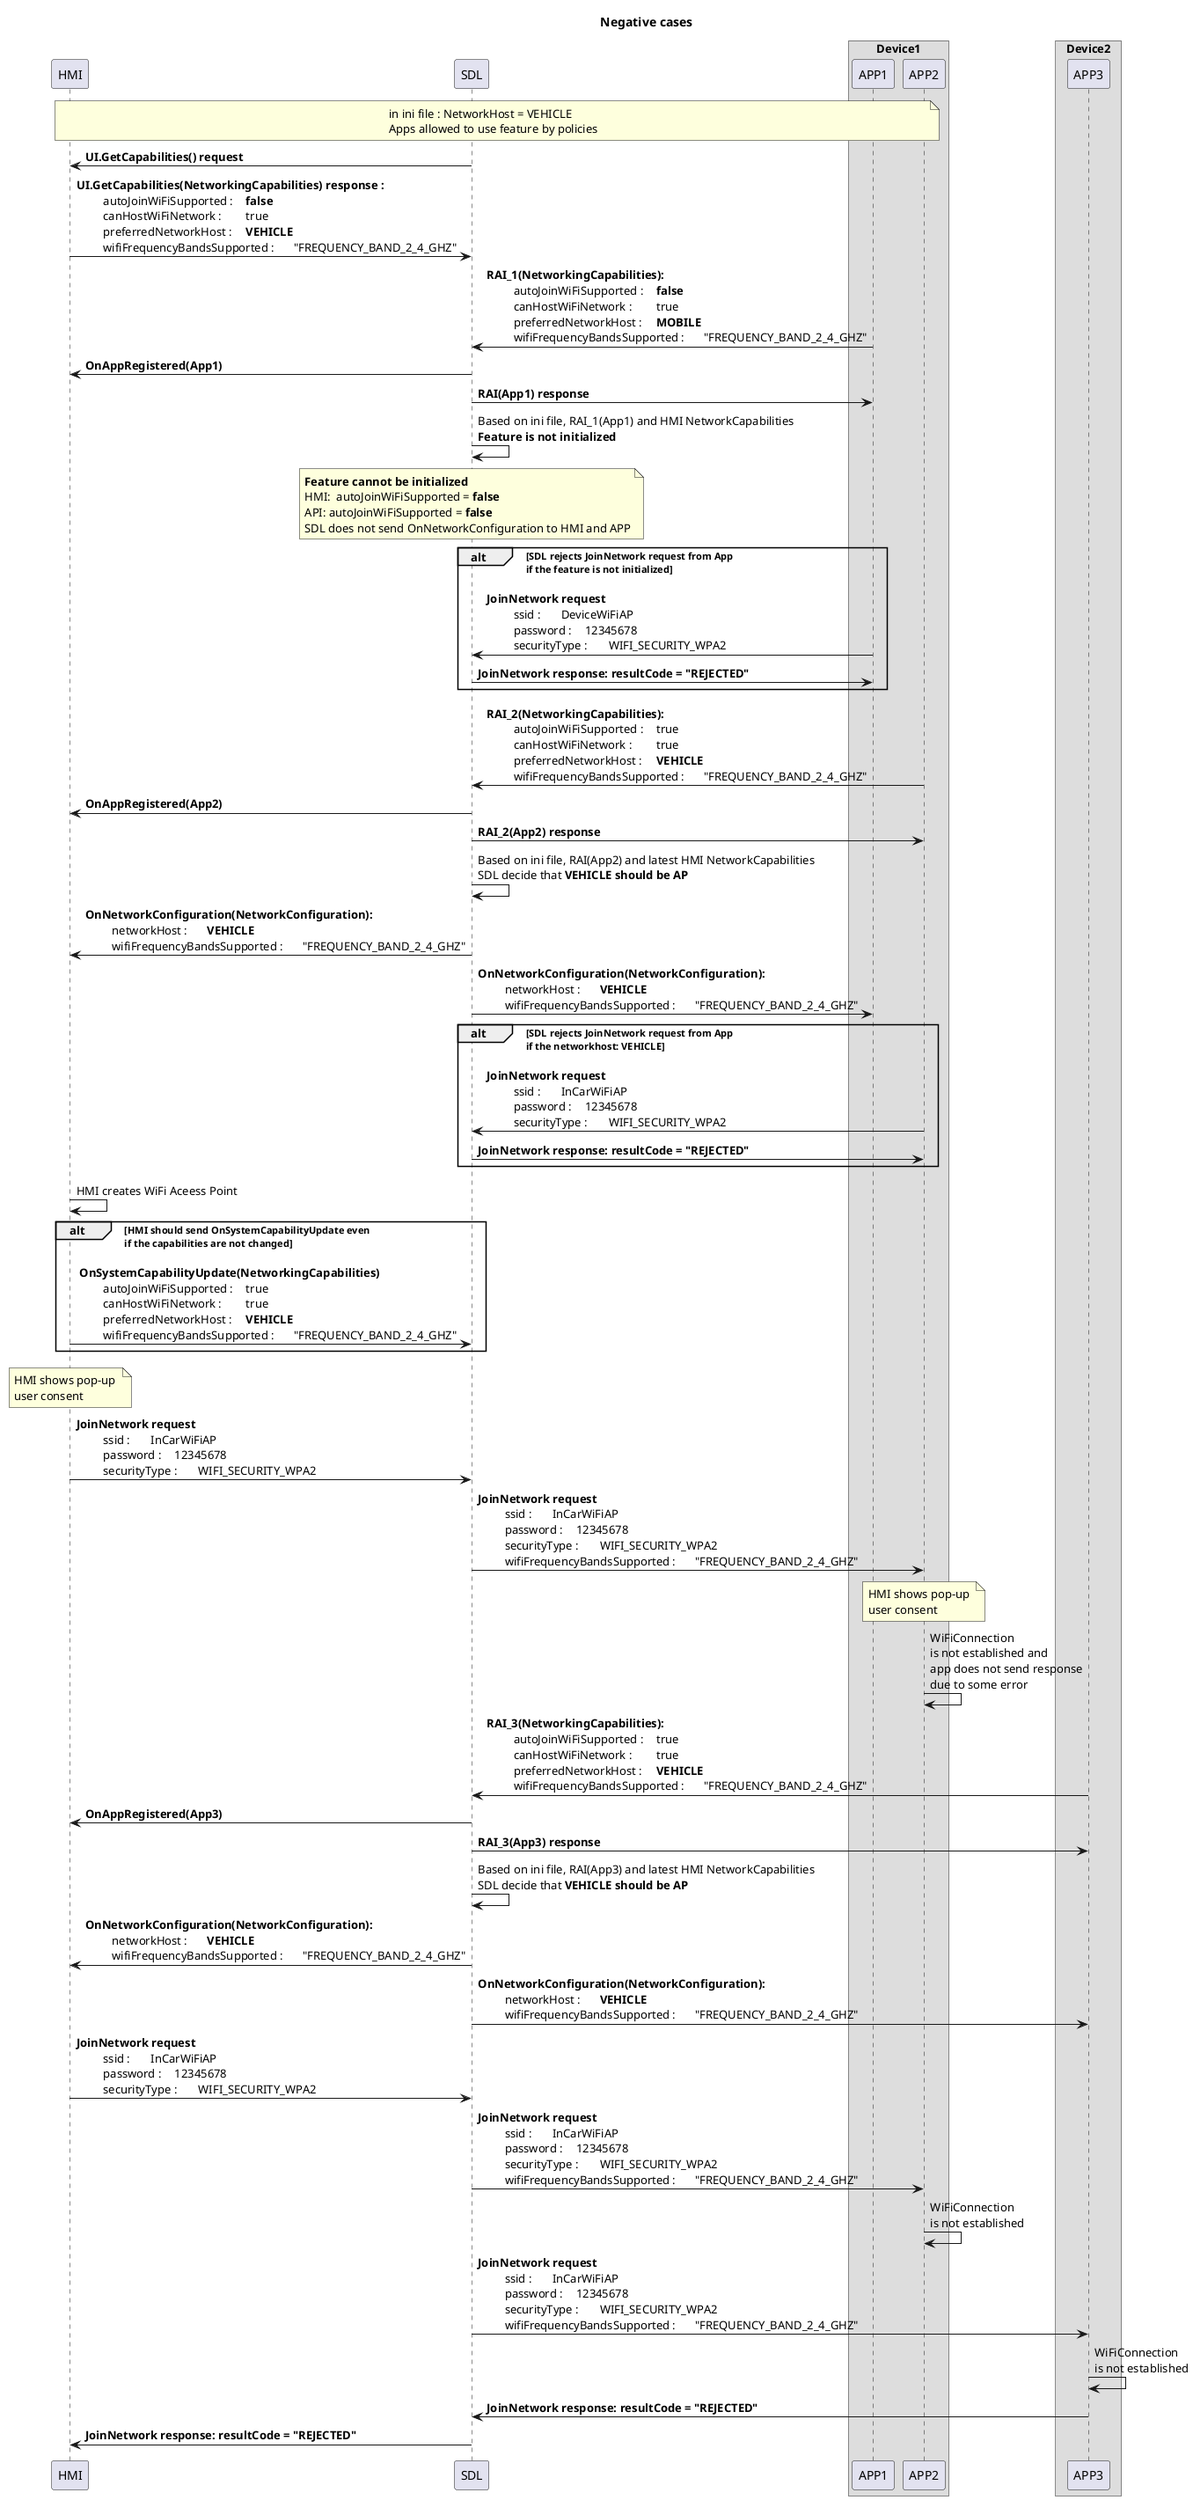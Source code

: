 @startuml
!pragma teoz true

title Negative cases 

participant HMI
participant SDL
box "Device1"
participant APP1
participant APP2
end box
box "Device2"
participant APP3
end box

note over HMI, APP2: in ini file : NetworkHost = VEHICLE \n\
Apps allowed to use feature by policies

SDL -> HMI : <b>UI.GetCapabilities() request
HMI -> SDL : <b>UI.GetCapabilities(NetworkingCapabilities) response : \n\
\t autoJoinWiFiSupported : \t **false** \n\
\t canHostWiFiNetwork : \t true \n\
\t preferredNetworkHost : \t **VEHICLE** \n\
\t wifiFrequencyBandsSupported : \t "FREQUENCY_BAND_2_4_GHZ" 

APP1 -> SDL : <b>RAI_1(NetworkingCapabilities): \n\
\t autoJoinWiFiSupported : \t **false** \n\
\t canHostWiFiNetwork : \t true \n\
\t preferredNetworkHost : \t **MOBILE** \n\
\t wifiFrequencyBandsSupported : \t "FREQUENCY_BAND_2_4_GHZ" 

SDL -> HMI : <b>OnAppRegistered(App1) 
SDL -> APP1 : <b>RAI(App1) response 


SDL -> SDL : Based on ini file, RAI_1(App1) and HMI NetworkCapabilities\n\
**Feature is not initialized ** 

note over SDL: **Feature cannot be initialized**  \n\
HMI:  autoJoinWiFiSupported = **false**  \n\
API: autoJoinWiFiSupported = **false** \n\
SDL does not send OnNetworkConfiguration to HMI and APP

alt SDL rejects JoinNetwork request from App \n\
if the feature is not initialized

APP1 -> SDL: <b>JoinNetwork request\n\
\t ssid : \t DeviceWiFiAP \n\
\t password : \t 12345678 \n\
\t securityType : \t WIFI_SECURITY_WPA2 

SDL -> APP1 : <b>JoinNetwork response: resultCode = "REJECTED"

end 

APP2 -> SDL : <b>RAI_2(NetworkingCapabilities): \n\
\t autoJoinWiFiSupported : \t true \n\
\t canHostWiFiNetwork : \t true \n\
\t preferredNetworkHost : \t **VEHICLE** \n\
\t wifiFrequencyBandsSupported : \t "FREQUENCY_BAND_2_4_GHZ" 

SDL -> HMI : <b>OnAppRegistered(App2) 
SDL -> APP2 : <b>RAI_2(App2) response 

SDL -> SDL : Based on ini file, RAI(App2) and latest HMI NetworkCapabilities\n\
SDL decide that **VEHICLE should be AP** 

SDL -> HMI:  <b>OnNetworkConfiguration(NetworkConfiguration): \n\
\t networkHost : \t **VEHICLE** \n\
\t wifiFrequencyBandsSupported : \t "FREQUENCY_BAND_2_4_GHZ" 

SDL -> APP1:  <b>OnNetworkConfiguration(NetworkConfiguration): \n\
\t networkHost : \t **VEHICLE** \n\
\t wifiFrequencyBandsSupported : \t "FREQUENCY_BAND_2_4_GHZ" 

alt SDL rejects JoinNetwork request from App \n\
if the networkhost: VEHICLE 


APP2 -> SDL: <b>JoinNetwork request\n\
\t ssid : \t InCarWiFiAP \n\
\t password : \t 12345678 \n\
\t securityType : \t WIFI_SECURITY_WPA2 

SDL -> APP2 : <b>JoinNetwork response: resultCode = "REJECTED"

end

HMI -> HMI : HMI creates WiFi Aceess Point

alt HMI should send OnSystemCapabilityUpdate even \n\
if the capabilities are not changed 
HMI -> SDL : <b> OnSystemCapabilityUpdate(NetworkingCapabilities) \n\
\t autoJoinWiFiSupported : \t true \n\
\t canHostWiFiNetwork : \t true \n\
\t preferredNetworkHost : \t **VEHICLE** \n\
\t wifiFrequencyBandsSupported : \t "FREQUENCY_BAND_2_4_GHZ" 
end

note over HMI: HMI shows pop-up \n\
user consent 

HMI -> SDL: <b>JoinNetwork request\n\
\t ssid : \t InCarWiFiAP \n\
\t password : \t 12345678 \n\
\t securityType : \t WIFI_SECURITY_WPA2 

SDL -> APP2: <b>JoinNetwork request\n\
\t ssid : \t InCarWiFiAP \n\
\t password : \t 12345678 \n\
\t securityType : \t WIFI_SECURITY_WPA2 \n\
\t wifiFrequencyBandsSupported : \t "FREQUENCY_BAND_2_4_GHZ" 

note over APP2: HMI shows pop-up \n\
user consent 

APP2 -> APP2 : WiFiConnection \n\
is not established and \n\
app does not send response\n\
due to some error


APP3 -> SDL : <b>RAI_3(NetworkingCapabilities): \n\
\t autoJoinWiFiSupported : \t true \n\
\t canHostWiFiNetwork : \t true \n\
\t preferredNetworkHost : \t **VEHICLE** \n\
\t wifiFrequencyBandsSupported : \t "FREQUENCY_BAND_2_4_GHZ" 

SDL -> HMI : <b>OnAppRegistered(App3) 
SDL -> APP3 : <b>RAI_3(App3) response 


SDL -> SDL : Based on ini file, RAI(App3) and latest HMI NetworkCapabilities\n\
SDL decide that **VEHICLE should be AP** 



SDL -> HMI:  <b>OnNetworkConfiguration(NetworkConfiguration): \n\
\t networkHost : \t **VEHICLE** \n\
\t wifiFrequencyBandsSupported : \t "FREQUENCY_BAND_2_4_GHZ" 

SDL -> APP3:  <b>OnNetworkConfiguration(NetworkConfiguration): \n\
\t networkHost : \t **VEHICLE** \n\
\t wifiFrequencyBandsSupported : \t "FREQUENCY_BAND_2_4_GHZ" 


HMI -> SDL: <b>JoinNetwork request\n\
\t ssid : \t InCarWiFiAP \n\
\t password : \t 12345678 \n\
\t securityType : \t WIFI_SECURITY_WPA2 

SDL -> APP2: <b>JoinNetwork request\n\
\t ssid : \t InCarWiFiAP \n\
\t password : \t 12345678 \n\
\t securityType : \t WIFI_SECURITY_WPA2 \n\
\t wifiFrequencyBandsSupported : \t "FREQUENCY_BAND_2_4_GHZ" 

APP2 -> APP2 : WiFiConnection \n\
is not established

SDL -> APP3: <b>JoinNetwork request\n\
\t ssid : \t InCarWiFiAP \n\
\t password : \t 12345678 \n\
\t securityType : \t WIFI_SECURITY_WPA2 \n\
\t wifiFrequencyBandsSupported : \t "FREQUENCY_BAND_2_4_GHZ" 

APP3 -> APP3 : WiFiConnection \n\
is not established

APP3 -> SDL: <b>JoinNetwork response: resultCode = "REJECTED"
SDL -> HMI: <b>JoinNetwork response: resultCode = "REJECTED"

@enduml